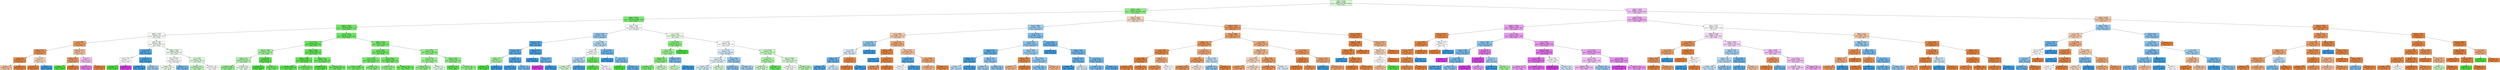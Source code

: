 digraph Tree {
node [shape=box, style="filled", color="black", fontname="helvetica"] ;
edge [fontname="helvetica"] ;
0 [label="table <= 57.05\nsamples = 40455\nvalue = [4888, 16226, 9039, 10302]\nclass = Good", fillcolor="#dbfad8"] ;
1 [label="depth <= 63.05\nsamples = 22343\nvalue = [1920, 15308, 3849, 1266]\nclass = Good", fillcolor="#8def84"] ;
0 -> 1 [labeldistance=2.5, labelangle=45, headlabel="True"] ;
2 [label="depth <= 62.75\nsamples = 19341\nvalue = [133, 15254, 2688, 1266]\nclass = Good", fillcolor="#74eb6a"] ;
1 -> 2 ;
3 [label="depth <= 60.05\nsamples = 18018\nvalue = [114, 14686, 2099, 1119]\nclass = Good", fillcolor="#6eea62"] ;
2 -> 3 ;
4 [label="depth <= 58.35\nsamples = 634\nvalue = [54, 245, 231, 104]\nclass = Good", fillcolor="#f9fef8"] ;
3 -> 4 ;
5 [label="'x' <= 6.385\nsamples = 36\nvalue = [29, 1, 3, 3]\nclass = Fair", fillcolor="#eb9c63"] ;
4 -> 5 ;
6 [label="depth <= 58.15\nsamples = 25\nvalue = [22, 0, 3, 0]\nclass = Fair", fillcolor="#e99254"] ;
5 -> 6 ;
7 [label="'z' <= 2.745\nsamples = 20\nvalue = [19, 0, 1, 0]\nclass = Fair", fillcolor="#e68843"] ;
6 -> 7 ;
8 [label="samples = 3\nvalue = [2, 0, 1, 0]\nclass = Fair", fillcolor="#f2c09c"] ;
7 -> 8 ;
9 [label="samples = 17\nvalue = [17, 0, 0, 0]\nclass = Fair", fillcolor="#e58139"] ;
7 -> 9 ;
10 [label="'x' <= 5.815\nsamples = 5\nvalue = [3, 0, 2, 0]\nclass = Fair", fillcolor="#f6d5bd"] ;
6 -> 10 ;
11 [label="samples = 3\nvalue = [3, 0, 0, 0]\nclass = Fair", fillcolor="#e58139"] ;
10 -> 11 ;
12 [label="samples = 2\nvalue = [0, 0, 2, 0]\nclass = Very good", fillcolor="#399de5"] ;
10 -> 12 ;
13 [label="depth <= 57.95\nsamples = 11\nvalue = [7, 1, 0, 3]\nclass = Fair", fillcolor="#f2c09c"] ;
5 -> 13 ;
14 [label="depth <= 50.1\nsamples = 6\nvalue = [5, 1, 0, 0]\nclass = Fair", fillcolor="#ea9a61"] ;
13 -> 14 ;
15 [label="samples = 1\nvalue = [0, 1, 0, 0]\nclass = Good", fillcolor="#47e539"] ;
14 -> 15 ;
16 [label="samples = 5\nvalue = [5, 0, 0, 0]\nclass = Fair", fillcolor="#e58139"] ;
14 -> 16 ;
17 [label="'I' <= 0.5\nsamples = 5\nvalue = [2, 0, 0, 3]\nclass = Ideal", fillcolor="#f2bdf6"] ;
13 -> 17 ;
18 [label="samples = 4\nvalue = [1, 0, 0, 3]\nclass = Ideal", fillcolor="#e47bee"] ;
17 -> 18 ;
19 [label="samples = 1\nvalue = [1, 0, 0, 0]\nclass = Fair", fillcolor="#e58139"] ;
17 -> 19 ;
20 [label="carat <= 0.295\nsamples = 598\nvalue = [25, 244, 228, 101]\nclass = Good", fillcolor="#f7fef6"] ;
4 -> 20 ;
21 [label="'y' <= 3.945\nsamples = 29\nvalue = [0, 1, 26, 2]\nclass = Very good", fillcolor="#4fa8e8"] ;
20 -> 21 ;
22 [label="price <= 376.5\nsamples = 2\nvalue = [0, 1, 0, 1]\nclass = Good", fillcolor="#ffffff"] ;
21 -> 22 ;
23 [label="samples = 1\nvalue = [0, 1, 0, 0]\nclass = Good", fillcolor="#47e539"] ;
22 -> 23 ;
24 [label="samples = 1\nvalue = [0, 0, 0, 1]\nclass = Ideal", fillcolor="#d739e5"] ;
22 -> 24 ;
25 [label="'D' <= 0.5\nsamples = 27\nvalue = [0, 0, 26, 1]\nclass = Very good", fillcolor="#41a1e6"] ;
21 -> 25 ;
26 [label="samples = 24\nvalue = [0, 0, 24, 0]\nclass = Very good", fillcolor="#399de5"] ;
25 -> 26 ;
27 [label="samples = 3\nvalue = [0, 0, 2, 1]\nclass = Very good", fillcolor="#9ccef2"] ;
25 -> 27 ;
28 [label="depth <= 59.45\nsamples = 569\nvalue = [25, 243, 202, 99]\nclass = Good", fillcolor="#eafce9"] ;
20 -> 28 ;
29 [label="price <= 8783.5\nsamples = 172\nvalue = [16, 54, 56, 46]\nclass = Very good", fillcolor="#fcfdff"] ;
28 -> 29 ;
30 [label="samples = 155\nvalue = [16, 53, 43, 43]\nclass = Good", fillcolor="#effded"] ;
29 -> 30 ;
31 [label="samples = 17\nvalue = [0, 1, 13, 3]\nclass = Very good", fillcolor="#72b9ec"] ;
29 -> 31 ;
32 [label="'z' <= 3.245\nsamples = 397\nvalue = [9, 189, 146, 53]\nclass = Good", fillcolor="#dffbdd"] ;
28 -> 32 ;
33 [label="samples = 170\nvalue = [2, 99, 57, 12]\nclass = Good", fillcolor="#bbf5b5"] ;
32 -> 33 ;
34 [label="samples = 227\nvalue = [7, 90, 89, 41]\nclass = Good", fillcolor="#fefffe"] ;
32 -> 34 ;
35 [label="'x' <= 5.375\nsamples = 17384\nvalue = [60, 14441, 1868, 1015]\nclass = Good", fillcolor="#6aea5f"] ;
3 -> 35 ;
36 [label="'x' <= 4.275\nsamples = 9554\nvalue = [9, 8304, 952, 289]\nclass = Good", fillcolor="#62e956"] ;
35 -> 36 ;
37 [label="price <= 732.0\nsamples = 670\nvalue = [1, 451, 212, 6]\nclass = Good", fillcolor="#9ff198"] ;
36 -> 37 ;
38 [label="clarity <= 5.5\nsamples = 578\nvalue = [1, 364, 207, 6]\nclass = Good", fillcolor="#b1f4ab"] ;
37 -> 38 ;
39 [label="samples = 326\nvalue = [1, 231, 89, 5]\nclass = Good", fillcolor="#91ef88"] ;
38 -> 39 ;
40 [label="samples = 252\nvalue = [0, 133, 118, 1]\nclass = Good", fillcolor="#eafce9"] ;
38 -> 40 ;
41 [label="'z' <= 2.655\nsamples = 92\nvalue = [0, 87, 5, 0]\nclass = Good", fillcolor="#52e644"] ;
37 -> 41 ;
42 [label="samples = 65\nvalue = [0, 65, 0, 0]\nclass = Good", fillcolor="#47e539"] ;
41 -> 42 ;
43 [label="samples = 27\nvalue = [0, 22, 5, 0]\nclass = Good", fillcolor="#71eb66"] ;
41 -> 43 ;
44 [label="table <= 56.45\nsamples = 8884\nvalue = [8, 7853, 740, 283]\nclass = Good", fillcolor="#5ee852"] ;
36 -> 44 ;
45 [label="depth <= 62.55\nsamples = 6593\nvalue = [6, 5940, 492, 155]\nclass = Good", fillcolor="#5be84e"] ;
44 -> 45 ;
46 [label="samples = 6256\nvalue = [6, 5673, 442, 135]\nclass = Good", fillcolor="#59e84d"] ;
45 -> 46 ;
47 [label="samples = 337\nvalue = [0, 267, 50, 20]\nclass = Good", fillcolor="#74eb69"] ;
45 -> 47 ;
48 [label="clarity <= 1.5\nsamples = 2291\nvalue = [2, 1913, 248, 128]\nclass = Good", fillcolor="#69ea5e"] ;
44 -> 48 ;
49 [label="samples = 134\nvalue = [2, 128, 4, 0]\nclass = Good", fillcolor="#4fe642"] ;
48 -> 49 ;
50 [label="samples = 2157\nvalue = [0, 1785, 244, 128]\nclass = Good", fillcolor="#6bea60"] ;
48 -> 50 ;
51 [label="depth <= 62.35\nsamples = 7830\nvalue = [51, 6137, 916, 726]\nclass = Good", fillcolor="#74eb69"] ;
35 -> 51 ;
52 [label="'x' <= 6.465\nsamples = 6443\nvalue = [34, 5203, 680, 526]\nclass = Good", fillcolor="#6feb64"] ;
51 -> 52 ;
53 [label="'y' <= 6.415\nsamples = 3078\nvalue = [16, 2432, 415, 215]\nclass = Good", fillcolor="#74eb69"] ;
52 -> 53 ;
54 [label="samples = 2804\nvalue = [11, 2231, 348, 214]\nclass = Good", fillcolor="#72eb67"] ;
53 -> 54 ;
55 [label="samples = 274\nvalue = [5, 201, 67, 1]\nclass = Good", fillcolor="#88ee7f"] ;
53 -> 55 ;
56 [label="'y' <= 6.495\nsamples = 3365\nvalue = [18, 2771, 265, 311]\nclass = Good", fillcolor="#6bea60"] ;
52 -> 56 ;
57 [label="samples = 222\nvalue = [1, 155, 3, 63]\nclass = Good", fillcolor="#95f08c"] ;
56 -> 57 ;
58 [label="samples = 3143\nvalue = [17, 2616, 262, 248]\nclass = Good", fillcolor="#69ea5d"] ;
56 -> 58 ;
59 [label="'x' <= 6.395\nsamples = 1387\nvalue = [17, 934, 236, 200]\nclass = Good", fillcolor="#8fef87"] ;
51 -> 59 ;
60 [label="'y' <= 6.355\nsamples = 576\nvalue = [11, 372, 134, 59]\nclass = Good", fillcolor="#9cf194"] ;
59 -> 60 ;
61 [label="samples = 505\nvalue = [9, 335, 102, 59]\nclass = Good", fillcolor="#95f08d"] ;
60 -> 61 ;
62 [label="samples = 71\nvalue = [2, 37, 32, 0]\nclass = Good", fillcolor="#e7fce6"] ;
60 -> 62 ;
63 [label="table <= 54.65\nsamples = 811\nvalue = [6, 562, 102, 141]\nclass = Good", fillcolor="#8bef83"] ;
59 -> 63 ;
64 [label="samples = 104\nvalue = [1, 93, 3, 7]\nclass = Good", fillcolor="#5ce84f"] ;
63 -> 64 ;
65 [label="samples = 707\nvalue = [5, 469, 99, 134]\nclass = Good", fillcolor="#93f08b"] ;
63 -> 65 ;
66 [label="price <= 763.0\nsamples = 1323\nvalue = [19, 568, 589, 147]\nclass = Very good", fillcolor="#f9fcfe"] ;
2 -> 66 ;
67 [label="price <= 528.0\nsamples = 258\nvalue = [0, 77, 176, 5]\nclass = Very good", fillcolor="#93c9f1"] ;
66 -> 67 ;
68 [label="depth <= 62.95\nsamples = 65\nvalue = [0, 6, 58, 1]\nclass = Very good", fillcolor="#50a9e8"] ;
67 -> 68 ;
69 [label="price <= 363.0\nsamples = 42\nvalue = [0, 6, 36, 0]\nclass = Very good", fillcolor="#5aade9"] ;
68 -> 69 ;
70 [label="clarity <= 5.5\nsamples = 3\nvalue = [0, 2, 1, 0]\nclass = Good", fillcolor="#a3f29c"] ;
69 -> 70 ;
71 [label="samples = 2\nvalue = [0, 2, 0, 0]\nclass = Good", fillcolor="#47e539"] ;
70 -> 71 ;
72 [label="samples = 1\nvalue = [0, 0, 1, 0]\nclass = Very good", fillcolor="#399de5"] ;
70 -> 72 ;
73 [label="clarity <= 4.5\nsamples = 39\nvalue = [0, 4, 35, 0]\nclass = Very good", fillcolor="#50a8e8"] ;
69 -> 73 ;
74 [label="samples = 26\nvalue = [0, 1, 25, 0]\nclass = Very good", fillcolor="#41a1e6"] ;
73 -> 74 ;
75 [label="samples = 13\nvalue = [0, 3, 10, 0]\nclass = Very good", fillcolor="#74baed"] ;
73 -> 75 ;
76 [label="price <= 517.5\nsamples = 23\nvalue = [0, 0, 22, 1]\nclass = Very good", fillcolor="#42a1e6"] ;
68 -> 76 ;
77 [label="samples = 18\nvalue = [0, 0, 18, 0]\nclass = Very good", fillcolor="#399de5"] ;
76 -> 77 ;
78 [label="price <= 524.0\nsamples = 5\nvalue = [0, 0, 4, 1]\nclass = Very good", fillcolor="#6ab6ec"] ;
76 -> 78 ;
79 [label="samples = 1\nvalue = [0, 0, 0, 1]\nclass = Ideal", fillcolor="#d739e5"] ;
78 -> 79 ;
80 [label="samples = 4\nvalue = [0, 0, 4, 0]\nclass = Very good", fillcolor="#399de5"] ;
78 -> 80 ;
81 [label="'y' <= 4.385\nsamples = 193\nvalue = [0, 71, 118, 4]\nclass = Very good", fillcolor="#b3d9f5"] ;
67 -> 81 ;
82 [label="'x' <= 4.335\nsamples = 114\nvalue = [0, 57, 55, 2]\nclass = Good", fillcolor="#f9fef8"] ;
81 -> 82 ;
83 [label="'y' <= 4.305\nsamples = 85\nvalue = [0, 32, 53, 0]\nclass = Very good", fillcolor="#b1d8f5"] ;
82 -> 83 ;
84 [label="samples = 53\nvalue = [0, 30, 23, 0]\nclass = Good", fillcolor="#d4f9d1"] ;
83 -> 84 ;
85 [label="samples = 32\nvalue = [0, 2, 30, 0]\nclass = Very good", fillcolor="#46a4e7"] ;
83 -> 85 ;
86 [label="'E' <= 0.5\nsamples = 29\nvalue = [0, 25, 2, 2]\nclass = Good", fillcolor="#62e956"] ;
82 -> 86 ;
87 [label="samples = 27\nvalue = [0, 25, 1, 1]\nclass = Good", fillcolor="#55e748"] ;
86 -> 87 ;
88 [label="samples = 2\nvalue = [0, 0, 1, 1]\nclass = Very good", fillcolor="#ffffff"] ;
86 -> 88 ;
89 [label="'x' <= 4.415\nsamples = 79\nvalue = [0, 14, 63, 2]\nclass = Very good", fillcolor="#6ab5eb"] ;
81 -> 89 ;
90 [label="samples = 19\nvalue = [0, 0, 19, 0]\nclass = Very good", fillcolor="#399de5"] ;
89 -> 90 ;
91 [label="'y' <= 4.46\nsamples = 60\nvalue = [0, 14, 44, 2]\nclass = Very good", fillcolor="#7ebfee"] ;
89 -> 91 ;
92 [label="samples = 7\nvalue = [0, 7, 0, 0]\nclass = Good", fillcolor="#47e539"] ;
91 -> 92 ;
93 [label="samples = 53\nvalue = [0, 7, 44, 2]\nclass = Very good", fillcolor="#60b0ea"] ;
91 -> 93 ;
94 [label="'y' <= 4.725\nsamples = 1065\nvalue = [19, 491, 413, 142]\nclass = Good", fillcolor="#e9fce7"] ;
66 -> 94 ;
95 [label="'x' <= 4.695\nsamples = 137\nvalue = [1, 100, 28, 8]\nclass = Good", fillcolor="#85ee7c"] ;
94 -> 95 ;
96 [label="'y' <= 4.67\nsamples = 107\nvalue = [1, 70, 28, 8]\nclass = Good", fillcolor="#9df196"] ;
95 -> 96 ;
97 [label="clarity <= 6.5\nsamples = 91\nvalue = [0, 67, 16, 8]\nclass = Good", fillcolor="#82ed78"] ;
96 -> 97 ;
98 [label="samples = 75\nvalue = [0, 58, 15, 2]\nclass = Good", fillcolor="#7bec71"] ;
97 -> 98 ;
99 [label="samples = 16\nvalue = [0, 9, 1, 6]\nclass = Good", fillcolor="#c8f7c4"] ;
97 -> 99 ;
100 [label="depth <= 62.85\nsamples = 16\nvalue = [1, 3, 12, 0]\nclass = Very good", fillcolor="#76bbed"] ;
96 -> 100 ;
101 [label="samples = 6\nvalue = [1, 3, 2, 0]\nclass = Good", fillcolor="#d1f8ce"] ;
100 -> 101 ;
102 [label="samples = 10\nvalue = [0, 0, 10, 0]\nclass = Very good", fillcolor="#399de5"] ;
100 -> 102 ;
103 [label="samples = 30\nvalue = [0, 30, 0, 0]\nclass = Good", fillcolor="#47e539"] ;
95 -> 103 ;
104 [label="'x' <= 6.405\nsamples = 928\nvalue = [18, 391, 385, 134]\nclass = Good", fillcolor="#fdfffd"] ;
94 -> 104 ;
105 [label="'y' <= 6.355\nsamples = 567\nvalue = [15, 210, 282, 60]\nclass = Very good", fillcolor="#d7ebfa"] ;
104 -> 105 ;
106 [label="'x' <= 6.34\nsamples = 489\nvalue = [11, 189, 229, 60]\nclass = Very good", fillcolor="#e5f2fc"] ;
105 -> 106 ;
107 [label="samples = 473\nvalue = [11, 180, 229, 53]\nclass = Very good", fillcolor="#deeffb"] ;
106 -> 107 ;
108 [label="samples = 16\nvalue = [0, 9, 0, 7]\nclass = Good", fillcolor="#d6f9d3"] ;
106 -> 108 ;
109 [label="'x' <= 6.355\nsamples = 78\nvalue = [4, 21, 53, 0]\nclass = Very good", fillcolor="#90c8f0"] ;
105 -> 109 ;
110 [label="samples = 37\nvalue = [4, 7, 26, 0]\nclass = Very good", fillcolor="#82c1ef"] ;
109 -> 110 ;
111 [label="samples = 41\nvalue = [0, 14, 27, 0]\nclass = Very good", fillcolor="#a0d0f2"] ;
109 -> 111 ;
112 [label="'y' <= 6.445\nsamples = 361\nvalue = [3, 181, 103, 74]\nclass = Good", fillcolor="#c7f7c3"] ;
104 -> 112 ;
113 [label="'I' <= 0.5\nsamples = 42\nvalue = [0, 27, 1, 14]\nclass = Good", fillcolor="#aaf3a3"] ;
112 -> 113 ;
114 [label="samples = 34\nvalue = [0, 20, 0, 14]\nclass = Good", fillcolor="#c8f7c4"] ;
113 -> 114 ;
115 [label="samples = 8\nvalue = [0, 7, 1, 0]\nclass = Good", fillcolor="#61e955"] ;
113 -> 115 ;
116 [label="price <= 7528.0\nsamples = 319\nvalue = [3, 154, 102, 60]\nclass = Good", fillcolor="#d3f9d0"] ;
112 -> 116 ;
117 [label="samples = 153\nvalue = [0, 58, 53, 42]\nclass = Good", fillcolor="#f6fef5"] ;
116 -> 117 ;
118 [label="samples = 166\nvalue = [3, 96, 49, 18]\nclass = Good", fillcolor="#b5f5af"] ;
116 -> 118 ;
119 [label="depth <= 63.55\nsamples = 3002\nvalue = [1787, 54, 1161, 0]\nclass = Fair", fillcolor="#f6d4bc"] ;
1 -> 119 ;
120 [label="price <= 688.0\nsamples = 1487\nvalue = [482, 35, 970, 0]\nclass = Very good", fillcolor="#9fcff2"] ;
119 -> 120 ;
121 [label="'y' <= 4.285\nsamples = 315\nvalue = [200, 3, 112, 0]\nclass = Fair", fillcolor="#f4c8a9"] ;
120 -> 121 ;
122 [label="'x' <= 4.265\nsamples = 90\nvalue = [27, 0, 63, 0]\nclass = Very good", fillcolor="#8ec7f0"] ;
121 -> 122 ;
123 [label="'y' <= 4.245\nsamples = 60\nvalue = [27, 0, 33, 0]\nclass = Very good", fillcolor="#dbedfa"] ;
122 -> 123 ;
124 [label="clarity <= 6.5\nsamples = 39\nvalue = [7, 0, 32, 0]\nclass = Very good", fillcolor="#64b2eb"] ;
123 -> 124 ;
125 [label="samples = 30\nvalue = [3, 0, 27, 0]\nclass = Very good", fillcolor="#4fa8e8"] ;
124 -> 125 ;
126 [label="samples = 9\nvalue = [4, 0, 5, 0]\nclass = Very good", fillcolor="#d7ebfa"] ;
124 -> 126 ;
127 [label="'E' <= 0.5\nsamples = 21\nvalue = [20, 0, 1, 0]\nclass = Fair", fillcolor="#e68743"] ;
123 -> 127 ;
128 [label="samples = 20\nvalue = [20, 0, 0, 0]\nclass = Fair", fillcolor="#e58139"] ;
127 -> 128 ;
129 [label="samples = 1\nvalue = [0, 0, 1, 0]\nclass = Very good", fillcolor="#399de5"] ;
127 -> 129 ;
130 [label="samples = 30\nvalue = [0, 0, 30, 0]\nclass = Very good", fillcolor="#399de5"] ;
122 -> 130 ;
131 [label="'x' <= 4.315\nsamples = 225\nvalue = [173, 3, 49, 0]\nclass = Fair", fillcolor="#eda674"] ;
121 -> 131 ;
132 [label="carat <= 0.295\nsamples = 75\nvalue = [73, 1, 1, 0]\nclass = Fair", fillcolor="#e6843e"] ;
131 -> 132 ;
133 [label="samples = 1\nvalue = [0, 0, 1, 0]\nclass = Very good", fillcolor="#399de5"] ;
132 -> 133 ;
134 [label="'x' <= 4.255\nsamples = 74\nvalue = [73, 1, 0, 0]\nclass = Fair", fillcolor="#e5833c"] ;
132 -> 134 ;
135 [label="samples = 8\nvalue = [7, 1, 0, 0]\nclass = Fair", fillcolor="#e99355"] ;
134 -> 135 ;
136 [label="samples = 66\nvalue = [66, 0, 0, 0]\nclass = Fair", fillcolor="#e58139"] ;
134 -> 136 ;
137 [label="'y' <= 4.345\nsamples = 150\nvalue = [100, 2, 48, 0]\nclass = Fair", fillcolor="#f2bf9a"] ;
131 -> 137 ;
138 [label="'x' <= 4.325\nsamples = 24\nvalue = [2, 1, 21, 0]\nclass = Very good", fillcolor="#54aae9"] ;
137 -> 138 ;
139 [label="samples = 4\nvalue = [2, 0, 2, 0]\nclass = Fair", fillcolor="#ffffff"] ;
138 -> 139 ;
140 [label="samples = 20\nvalue = [0, 1, 19, 0]\nclass = Very good", fillcolor="#43a2e6"] ;
138 -> 140 ;
141 [label="'y' <= 4.585\nsamples = 126\nvalue = [98, 1, 27, 0]\nclass = Fair", fillcolor="#eca571"] ;
137 -> 141 ;
142 [label="samples = 93\nvalue = [66, 0, 27, 0]\nclass = Fair", fillcolor="#f0b58a"] ;
141 -> 142 ;
143 [label="samples = 33\nvalue = [32, 1, 0, 0]\nclass = Fair", fillcolor="#e6853f"] ;
141 -> 143 ;
144 [label="'x' <= 6.375\nsamples = 1172\nvalue = [282, 32, 858, 0]\nclass = Very good", fillcolor="#7fc0ee"] ;
120 -> 144 ;
145 [label="'y' <= 4.705\nsamples = 825\nvalue = [235, 14, 576, 0]\nclass = Very good", fillcolor="#8dc6f0"] ;
144 -> 145 ;
146 [label="clarity <= 4.5\nsamples = 172\nvalue = [24, 4, 144, 0]\nclass = Very good", fillcolor="#5eb0ea"] ;
145 -> 146 ;
147 [label="clarity <= 1.5\nsamples = 96\nvalue = [4, 1, 91, 0]\nclass = Very good", fillcolor="#44a2e6"] ;
146 -> 147 ;
148 [label="samples = 5\nvalue = [2, 0, 3, 0]\nclass = Very good", fillcolor="#bddef6"] ;
147 -> 148 ;
149 [label="samples = 91\nvalue = [2, 1, 88, 0]\nclass = Very good", fillcolor="#40a0e6"] ;
147 -> 149 ;
150 [label="table <= 54.5\nsamples = 76\nvalue = [20, 3, 53, 0]\nclass = Very good", fillcolor="#8ac5f0"] ;
146 -> 150 ;
151 [label="samples = 11\nvalue = [1, 3, 7, 0]\nclass = Very good", fillcolor="#9ccef2"] ;
150 -> 151 ;
152 [label="samples = 65\nvalue = [19, 0, 46, 0]\nclass = Very good", fillcolor="#8bc5f0"] ;
150 -> 152 ;
153 [label="price <= 828.0\nsamples = 653\nvalue = [211, 10, 432, 0]\nclass = Very good", fillcolor="#9ccef2"] ;
145 -> 153 ;
154 [label="depth <= 63.15\nsamples = 32\nvalue = [30, 0, 2, 0]\nclass = Fair", fillcolor="#e78946"] ;
153 -> 154 ;
155 [label="samples = 7\nvalue = [5, 0, 2, 0]\nclass = Fair", fillcolor="#efb388"] ;
154 -> 155 ;
156 [label="samples = 25\nvalue = [25, 0, 0, 0]\nclass = Fair", fillcolor="#e58139"] ;
154 -> 156 ;
157 [label="'y' <= 6.405\nsamples = 621\nvalue = [181, 10, 430, 0]\nclass = Very good", fillcolor="#8fc8f0"] ;
153 -> 157 ;
158 [label="samples = 602\nvalue = [168, 8, 426, 0]\nclass = Very good", fillcolor="#89c5f0"] ;
157 -> 158 ;
159 [label="samples = 19\nvalue = [13, 2, 4, 0]\nclass = Fair", fillcolor="#efb388"] ;
157 -> 159 ;
160 [label="'y' <= 6.405\nsamples = 347\nvalue = [47, 18, 282, 0]\nclass = Very good", fillcolor="#64b2eb"] ;
144 -> 160 ;
161 [label="samples = 58\nvalue = [0, 0, 58, 0]\nclass = Very good", fillcolor="#399de5"] ;
160 -> 161 ;
162 [label="table <= 54.2\nsamples = 289\nvalue = [47, 18, 224, 0]\nclass = Very good", fillcolor="#6eb7ec"] ;
160 -> 162 ;
163 [label="depth <= 63.25\nsamples = 21\nvalue = [0, 4, 17, 0]\nclass = Very good", fillcolor="#68b4eb"] ;
162 -> 163 ;
164 [label="samples = 12\nvalue = [0, 0, 12, 0]\nclass = Very good", fillcolor="#399de5"] ;
163 -> 164 ;
165 [label="samples = 9\nvalue = [0, 4, 5, 0]\nclass = Very good", fillcolor="#d7ebfa"] ;
163 -> 165 ;
166 [label="'H' <= 0.5\nsamples = 268\nvalue = [47, 14, 207, 0]\nclass = Very good", fillcolor="#70b8ec"] ;
162 -> 166 ;
167 [label="samples = 190\nvalue = [37, 14, 139, 0]\nclass = Very good", fillcolor="#7bbeee"] ;
166 -> 167 ;
168 [label="samples = 78\nvalue = [10, 0, 68, 0]\nclass = Very good", fillcolor="#56abe9"] ;
166 -> 168 ;
169 [label="depth <= 64.45\nsamples = 1515\nvalue = [1305, 19, 191, 0]\nclass = Fair", fillcolor="#e99558"] ;
119 -> 169 ;
170 [label="price <= 1444.5\nsamples = 999\nvalue = [802, 10, 187, 0]\nclass = Fair", fillcolor="#eba069"] ;
169 -> 170 ;
171 [label="clarity <= 3.5\nsamples = 412\nvalue = [363, 1, 48, 0]\nclass = Fair", fillcolor="#e89254"] ;
170 -> 171 ;
172 [label="'y' <= 5.105\nsamples = 238\nvalue = [228, 0, 10, 0]\nclass = Fair", fillcolor="#e68742"] ;
171 -> 172 ;
173 [label="'y' <= 4.685\nsamples = 209\nvalue = [206, 0, 3, 0]\nclass = Fair", fillcolor="#e5833c"] ;
172 -> 173 ;
174 [label="samples = 111\nvalue = [111, 0, 0, 0]\nclass = Fair", fillcolor="#e58139"] ;
173 -> 174 ;
175 [label="samples = 98\nvalue = [95, 0, 3, 0]\nclass = Fair", fillcolor="#e6853f"] ;
173 -> 175 ;
176 [label="table <= 56.5\nsamples = 29\nvalue = [22, 0, 7, 0]\nclass = Fair", fillcolor="#eda978"] ;
172 -> 176 ;
177 [label="samples = 19\nvalue = [17, 0, 2, 0]\nclass = Fair", fillcolor="#e89050"] ;
176 -> 177 ;
178 [label="samples = 10\nvalue = [5, 0, 5, 0]\nclass = Fair", fillcolor="#ffffff"] ;
176 -> 178 ;
179 [label="'E' <= 0.5\nsamples = 174\nvalue = [135, 1, 38, 0]\nclass = Fair", fillcolor="#eca572"] ;
171 -> 179 ;
180 [label="'D' <= 0.5\nsamples = 150\nvalue = [126, 0, 24, 0]\nclass = Fair", fillcolor="#ea995f"] ;
179 -> 180 ;
181 [label="samples = 125\nvalue = [112, 0, 13, 0]\nclass = Fair", fillcolor="#e89050"] ;
180 -> 181 ;
182 [label="samples = 25\nvalue = [14, 0, 11, 0]\nclass = Fair", fillcolor="#f9e4d5"] ;
180 -> 182 ;
183 [label="carat <= 0.405\nsamples = 24\nvalue = [9, 1, 14, 0]\nclass = Very good", fillcolor="#bddef6"] ;
179 -> 183 ;
184 [label="samples = 20\nvalue = [5, 1, 14, 0]\nclass = Very good", fillcolor="#88c4ef"] ;
183 -> 184 ;
185 [label="samples = 4\nvalue = [4, 0, 0, 0]\nclass = Fair", fillcolor="#e58139"] ;
183 -> 185 ;
186 [label="'x' <= 6.355\nsamples = 587\nvalue = [439, 9, 139, 0]\nclass = Fair", fillcolor="#eeab7a"] ;
170 -> 186 ;
187 [label="depth <= 63.95\nsamples = 364\nvalue = [251, 3, 110, 0]\nclass = Fair", fillcolor="#f1b991"] ;
186 -> 187 ;
188 [label="'y' <= 5.095\nsamples = 233\nvalue = [141, 1, 91, 0]\nclass = Fair", fillcolor="#f6d3b9"] ;
187 -> 188 ;
189 [label="samples = 16\nvalue = [13, 1, 2, 0]\nclass = Fair", fillcolor="#eb9c63"] ;
188 -> 189 ;
190 [label="samples = 217\nvalue = [128, 0, 89, 0]\nclass = Fair", fillcolor="#f7d9c3"] ;
188 -> 190 ;
191 [label="'y' <= 6.325\nsamples = 131\nvalue = [110, 2, 19, 0]\nclass = Fair", fillcolor="#ea995e"] ;
187 -> 191 ;
192 [label="samples = 118\nvalue = [104, 2, 12, 0]\nclass = Fair", fillcolor="#e89253"] ;
191 -> 192 ;
193 [label="samples = 13\nvalue = [6, 0, 7, 0]\nclass = Very good", fillcolor="#e3f1fb"] ;
191 -> 193 ;
194 [label="'y' <= 6.635\nsamples = 223\nvalue = [188, 6, 29, 0]\nclass = Fair", fillcolor="#ea985d"] ;
186 -> 194 ;
195 [label="'E' <= 0.5\nsamples = 66\nvalue = [65, 0, 1, 0]\nclass = Fair", fillcolor="#e5833c"] ;
194 -> 195 ;
196 [label="samples = 57\nvalue = [57, 0, 0, 0]\nclass = Fair", fillcolor="#e58139"] ;
195 -> 196 ;
197 [label="samples = 9\nvalue = [8, 0, 1, 0]\nclass = Fair", fillcolor="#e89152"] ;
195 -> 197 ;
198 [label="carat <= 1.165\nsamples = 157\nvalue = [123, 6, 28, 0]\nclass = Fair", fillcolor="#eca26d"] ;
194 -> 198 ;
199 [label="samples = 4\nvalue = [0, 0, 4, 0]\nclass = Very good", fillcolor="#399de5"] ;
198 -> 199 ;
200 [label="samples = 153\nvalue = [123, 6, 24, 0]\nclass = Fair", fillcolor="#eb9e67"] ;
198 -> 200 ;
201 [label="price <= 15656.5\nsamples = 516\nvalue = [503, 9, 4, 0]\nclass = Fair", fillcolor="#e6843e"] ;
169 -> 201 ;
202 [label="depth <= 65.55\nsamples = 501\nvalue = [492, 5, 4, 0]\nclass = Fair", fillcolor="#e5833d"] ;
201 -> 202 ;
203 [label="price <= 385.0\nsamples = 271\nvalue = [262, 5, 4, 0]\nclass = Fair", fillcolor="#e68540"] ;
202 -> 203 ;
204 [label="samples = 1\nvalue = [0, 0, 1, 0]\nclass = Very good", fillcolor="#399de5"] ;
203 -> 204 ;
205 [label="clarity <= 2.5\nsamples = 270\nvalue = [262, 5, 3, 0]\nclass = Fair", fillcolor="#e6853f"] ;
203 -> 205 ;
206 [label="samples = 88\nvalue = [88, 0, 0, 0]\nclass = Fair", fillcolor="#e58139"] ;
205 -> 206 ;
207 [label="samples = 182\nvalue = [174, 5, 3, 0]\nclass = Fair", fillcolor="#e68742"] ;
205 -> 207 ;
208 [label="samples = 230\nvalue = [230, 0, 0, 0]\nclass = Fair", fillcolor="#e58139"] ;
202 -> 208 ;
209 [label="price <= 17353.0\nsamples = 15\nvalue = [11, 4, 0, 0]\nclass = Fair", fillcolor="#eeaf81"] ;
201 -> 209 ;
210 [label="table <= 56.5\nsamples = 10\nvalue = [6, 4, 0, 0]\nclass = Fair", fillcolor="#f6d5bd"] ;
209 -> 210 ;
211 [label="'I' <= 0.5\nsamples = 8\nvalue = [4, 4, 0, 0]\nclass = Fair", fillcolor="#ffffff"] ;
210 -> 211 ;
212 [label="samples = 6\nvalue = [4, 2, 0, 0]\nclass = Fair", fillcolor="#f2c09c"] ;
211 -> 212 ;
213 [label="samples = 2\nvalue = [0, 2, 0, 0]\nclass = Good", fillcolor="#47e539"] ;
211 -> 213 ;
214 [label="samples = 2\nvalue = [2, 0, 0, 0]\nclass = Fair", fillcolor="#e58139"] ;
210 -> 214 ;
215 [label="samples = 5\nvalue = [5, 0, 0, 0]\nclass = Fair", fillcolor="#e58139"] ;
209 -> 215 ;
216 [label="depth <= 63.05\nsamples = 18112\nvalue = [2968, 918, 5190, 9036]\nclass = Ideal", fillcolor="#f3c4f7"] ;
0 -> 216 [labeldistance=2.5, labelangle=-45, headlabel="False"] ;
217 [label="table <= 60.05\nsamples = 15762\nvalue = [1439, 901, 4386, 9036]\nclass = Ideal", fillcolor="#efaef4"] ;
216 -> 217 ;
218 [label="depth <= 57.95\nsamples = 12539\nvalue = [345, 855, 3359, 7980]\nclass = Ideal", fillcolor="#eb9bf2"] ;
217 -> 218 ;
219 [label="price <= 16351.5\nsamples = 125\nvalue = [117, 0, 8, 0]\nclass = Fair", fillcolor="#e78a47"] ;
218 -> 219 ;
220 [label="'x' <= 6.595\nsamples = 121\nvalue = [115, 0, 6, 0]\nclass = Fair", fillcolor="#e68843"] ;
219 -> 220 ;
221 [label="price <= 7639.0\nsamples = 71\nvalue = [65, 0, 6, 0]\nclass = Fair", fillcolor="#e78d4b"] ;
220 -> 221 ;
222 [label="'x' <= 5.945\nsamples = 70\nvalue = [65, 0, 5, 0]\nclass = Fair", fillcolor="#e78b48"] ;
221 -> 222 ;
223 [label="samples = 47\nvalue = [42, 0, 5, 0]\nclass = Fair", fillcolor="#e89051"] ;
222 -> 223 ;
224 [label="samples = 23\nvalue = [23, 0, 0, 0]\nclass = Fair", fillcolor="#e58139"] ;
222 -> 224 ;
225 [label="samples = 1\nvalue = [0, 0, 1, 0]\nclass = Very good", fillcolor="#399de5"] ;
221 -> 225 ;
226 [label="samples = 50\nvalue = [50, 0, 0, 0]\nclass = Fair", fillcolor="#e58139"] ;
220 -> 226 ;
227 [label="depth <= 57.85\nsamples = 4\nvalue = [2, 0, 2, 0]\nclass = Fair", fillcolor="#ffffff"] ;
219 -> 227 ;
228 [label="samples = 2\nvalue = [2, 0, 0, 0]\nclass = Fair", fillcolor="#e58139"] ;
227 -> 228 ;
229 [label="samples = 2\nvalue = [0, 0, 2, 0]\nclass = Very good", fillcolor="#399de5"] ;
227 -> 229 ;
230 [label="'x' <= 4.255\nsamples = 12414\nvalue = [228, 855, 3351, 7980]\nclass = Ideal", fillcolor="#eb9af2"] ;
218 -> 230 ;
231 [label="price <= 738.5\nsamples = 420\nvalue = [8, 13, 295, 104]\nclass = Very good", fillcolor="#87c4ef"] ;
230 -> 231 ;
232 [label="carat <= 0.225\nsamples = 390\nvalue = [8, 10, 290, 82]\nclass = Very good", fillcolor="#79bded"] ;
231 -> 232 ;
233 [label="samples = 9\nvalue = [0, 0, 0, 9]\nclass = Ideal", fillcolor="#d739e5"] ;
232 -> 233 ;
234 [label="'x' <= 3.995\nsamples = 381\nvalue = [8, 10, 290, 73]\nclass = Very good", fillcolor="#74baed"] ;
232 -> 234 ;
235 [label="samples = 118\nvalue = [4, 2, 106, 6]\nclass = Very good", fillcolor="#4ea8e8"] ;
234 -> 235 ;
236 [label="samples = 263\nvalue = [4, 8, 184, 67]\nclass = Very good", fillcolor="#89c4ef"] ;
234 -> 236 ;
237 [label="'y' <= 4.235\nsamples = 30\nvalue = [0, 3, 5, 22]\nclass = Ideal", fillcolor="#e478ed"] ;
231 -> 237 ;
238 [label="'F' <= 0.5\nsamples = 22\nvalue = [0, 1, 0, 21]\nclass = Ideal", fillcolor="#d942e6"] ;
237 -> 238 ;
239 [label="samples = 19\nvalue = [0, 0, 0, 19]\nclass = Ideal", fillcolor="#d739e5"] ;
238 -> 239 ;
240 [label="samples = 3\nvalue = [0, 1, 0, 2]\nclass = Ideal", fillcolor="#eb9cf2"] ;
238 -> 240 ;
241 [label="'F' <= 0.5\nsamples = 8\nvalue = [0, 2, 5, 1]\nclass = Very good", fillcolor="#9ccef2"] ;
237 -> 241 ;
242 [label="samples = 5\nvalue = [0, 0, 5, 0]\nclass = Very good", fillcolor="#399de5"] ;
241 -> 242 ;
243 [label="samples = 3\nvalue = [0, 2, 0, 1]\nclass = Good", fillcolor="#a3f29c"] ;
241 -> 243 ;
244 [label="'y' <= 4.855\nsamples = 11994\nvalue = [220, 842, 3056, 7876]\nclass = Ideal", fillcolor="#e994f1"] ;
230 -> 244 ;
245 [label="depth <= 62.75\nsamples = 3020\nvalue = [7, 158, 532, 2323]\nclass = Ideal", fillcolor="#e270ec"] ;
244 -> 245 ;
246 [label="'x' <= 4.305\nsamples = 2832\nvalue = [7, 158, 439, 2228]\nclass = Ideal", fillcolor="#e16bec"] ;
245 -> 246 ;
247 [label="samples = 294\nvalue = [1, 55, 63, 175]\nclass = Ideal", fillcolor="#ec9ff2"] ;
246 -> 247 ;
248 [label="samples = 2538\nvalue = [6, 103, 376, 2053]\nclass = Ideal", fillcolor="#e065eb"] ;
246 -> 248 ;
249 [label="'y' <= 4.275\nsamples = 188\nvalue = [0, 0, 93, 95]\nclass = Ideal", fillcolor="#fefbfe"] ;
245 -> 249 ;
250 [label="samples = 24\nvalue = [0, 0, 0, 24]\nclass = Ideal", fillcolor="#d739e5"] ;
249 -> 250 ;
251 [label="samples = 164\nvalue = [0, 0, 93, 71]\nclass = Very good", fillcolor="#d0e8f9"] ;
249 -> 251 ;
252 [label="'x' <= 6.375\nsamples = 8974\nvalue = [213, 684, 2524, 5553]\nclass = Ideal", fillcolor="#eca2f3"] ;
244 -> 252 ;
253 [label="'y' <= 6.335\nsamples = 3911\nvalue = [130, 304, 1349, 2128]\nclass = Ideal", fillcolor="#f3c3f7"] ;
252 -> 253 ;
254 [label="samples = 3652\nvalue = [108, 285, 1187, 2072]\nclass = Ideal", fillcolor="#f1b8f6"] ;
253 -> 254 ;
255 [label="samples = 259\nvalue = [22, 19, 162, 56]\nclass = Very good", fillcolor="#98ccf1"] ;
253 -> 255 ;
256 [label="'y' <= 6.425\nsamples = 5063\nvalue = [83, 380, 1175, 3425]\nclass = Ideal", fillcolor="#e88cf0"] ;
252 -> 256 ;
257 [label="samples = 446\nvalue = [3, 10, 20, 413]\nclass = Ideal", fillcolor="#da48e7"] ;
256 -> 257 ;
258 [label="samples = 4617\nvalue = [80, 370, 1155, 3012]\nclass = Ideal", fillcolor="#ea95f1"] ;
256 -> 258 ;
259 [label="table <= 62.05\nsamples = 3223\nvalue = [1094, 46, 1027, 1056]\nclass = Fair", fillcolor="#fffdfc"] ;
217 -> 259 ;
260 [label="depth <= 57.95\nsamples = 2397\nvalue = [565, 45, 731, 1056]\nclass = Ideal", fillcolor="#f7d8fa"] ;
259 -> 260 ;
261 [label="'x' <= 6.045\nsamples = 144\nvalue = [129, 0, 15, 0]\nclass = Fair", fillcolor="#e89050"] ;
260 -> 261 ;
262 [label="'z' <= 3.405\nsamples = 69\nvalue = [55, 0, 14, 0]\nclass = Fair", fillcolor="#eca16b"] ;
261 -> 262 ;
263 [label="depth <= 56.85\nsamples = 64\nvalue = [55, 0, 9, 0]\nclass = Fair", fillcolor="#e99659"] ;
262 -> 263 ;
264 [label="samples = 17\nvalue = [17, 0, 0, 0]\nclass = Fair", fillcolor="#e58139"] ;
263 -> 264 ;
265 [label="samples = 47\nvalue = [38, 0, 9, 0]\nclass = Fair", fillcolor="#eb9f68"] ;
263 -> 265 ;
266 [label="samples = 5\nvalue = [0, 0, 5, 0]\nclass = Very good", fillcolor="#399de5"] ;
262 -> 266 ;
267 [label="carat <= 2.025\nsamples = 75\nvalue = [74, 0, 1, 0]\nclass = Fair", fillcolor="#e5833c"] ;
261 -> 267 ;
268 [label="samples = 73\nvalue = [73, 0, 0, 0]\nclass = Fair", fillcolor="#e58139"] ;
267 -> 268 ;
269 [label="table <= 61.5\nsamples = 2\nvalue = [1, 0, 1, 0]\nclass = Fair", fillcolor="#ffffff"] ;
267 -> 269 ;
270 [label="samples = 1\nvalue = [0, 0, 1, 0]\nclass = Very good", fillcolor="#399de5"] ;
269 -> 270 ;
271 [label="samples = 1\nvalue = [1, 0, 0, 0]\nclass = Fair", fillcolor="#e58139"] ;
269 -> 271 ;
272 [label="price <= 748.5\nsamples = 2253\nvalue = [436, 45, 716, 1056]\nclass = Ideal", fillcolor="#f6d3f9"] ;
260 -> 272 ;
273 [label="carat <= 0.375\nsamples = 319\nvalue = [31, 2, 197, 89]\nclass = Very good", fillcolor="#a2d1f3"] ;
272 -> 273 ;
274 [label="clarity <= 5.5\nsamples = 269\nvalue = [23, 1, 157, 88]\nclass = Very good", fillcolor="#b4daf5"] ;
273 -> 274 ;
275 [label="samples = 196\nvalue = [10, 0, 108, 78]\nclass = Very good", fillcolor="#cde6f8"] ;
274 -> 275 ;
276 [label="samples = 73\nvalue = [13, 1, 49, 10]\nclass = Very good", fillcolor="#88c4ef"] ;
274 -> 276 ;
277 [label="'x' <= 4.915\nsamples = 50\nvalue = [8, 1, 40, 1]\nclass = Very good", fillcolor="#68b4eb"] ;
273 -> 277 ;
278 [label="samples = 47\nvalue = [6, 1, 40, 0]\nclass = Very good", fillcolor="#5baee9"] ;
277 -> 278 ;
279 [label="samples = 3\nvalue = [2, 0, 0, 1]\nclass = Fair", fillcolor="#f2c09c"] ;
277 -> 279 ;
280 [label="table <= 60.95\nsamples = 1934\nvalue = [405, 43, 519, 967]\nclass = Ideal", fillcolor="#f2c0f7"] ;
272 -> 280 ;
281 [label="'x' <= 6.5\nsamples = 38\nvalue = [33, 0, 5, 0]\nclass = Fair", fillcolor="#e99457"] ;
280 -> 281 ;
282 [label="samples = 33\nvalue = [32, 0, 1, 0]\nclass = Fair", fillcolor="#e6853f"] ;
281 -> 282 ;
283 [label="samples = 5\nvalue = [1, 0, 4, 0]\nclass = Very good", fillcolor="#6ab6ec"] ;
281 -> 283 ;
284 [label="'x' <= 6.515\nsamples = 1896\nvalue = [372, 43, 514, 967]\nclass = Ideal", fillcolor="#f2bef6"] ;
280 -> 284 ;
285 [label="samples = 1238\nvalue = [283, 21, 349, 585]\nclass = Ideal", fillcolor="#f4caf8"] ;
284 -> 285 ;
286 [label="samples = 658\nvalue = [89, 22, 165, 382]\nclass = Ideal", fillcolor="#eda8f4"] ;
284 -> 286 ;
287 [label="table <= 63.15\nsamples = 826\nvalue = [529, 1, 296, 0]\nclass = Fair", fillcolor="#f4c8a8"] ;
259 -> 287 ;
288 [label="depth <= 57.95\nsamples = 415\nvalue = [129, 1, 285, 0]\nclass = Very good", fillcolor="#93caf1"] ;
287 -> 288 ;
289 [label="'x' <= 6.11\nsamples = 47\nvalue = [42, 0, 5, 0]\nclass = Fair", fillcolor="#e89051"] ;
288 -> 289 ;
290 [label="clarity <= 5.5\nsamples = 21\nvalue = [16, 0, 5, 0]\nclass = Fair", fillcolor="#eda877"] ;
289 -> 290 ;
291 [label="samples = 19\nvalue = [16, 0, 3, 0]\nclass = Fair", fillcolor="#ea995e"] ;
290 -> 291 ;
292 [label="samples = 2\nvalue = [0, 0, 2, 0]\nclass = Very good", fillcolor="#399de5"] ;
290 -> 292 ;
293 [label="samples = 26\nvalue = [26, 0, 0, 0]\nclass = Fair", fillcolor="#e58139"] ;
289 -> 293 ;
294 [label="table <= 62.9\nsamples = 368\nvalue = [87, 1, 280, 0]\nclass = Very good", fillcolor="#77bced"] ;
288 -> 294 ;
295 [label="'I' <= 0.5\nsamples = 9\nvalue = [8, 0, 1, 0]\nclass = Fair", fillcolor="#e89152"] ;
294 -> 295 ;
296 [label="samples = 8\nvalue = [8, 0, 0, 0]\nclass = Fair", fillcolor="#e58139"] ;
295 -> 296 ;
297 [label="samples = 1\nvalue = [0, 0, 1, 0]\nclass = Very good", fillcolor="#399de5"] ;
295 -> 297 ;
298 [label="'F' <= 0.5\nsamples = 359\nvalue = [79, 1, 279, 0]\nclass = Very good", fillcolor="#72b9ec"] ;
294 -> 298 ;
299 [label="samples = 299\nvalue = [61, 0, 238, 0]\nclass = Very good", fillcolor="#6cb6ec"] ;
298 -> 299 ;
300 [label="samples = 60\nvalue = [18, 1, 41, 0]\nclass = Very good", fillcolor="#93c9f1"] ;
298 -> 300 ;
301 [label="'x' <= 5.345\nsamples = 411\nvalue = [400, 0, 11, 0]\nclass = Fair", fillcolor="#e6843e"] ;
287 -> 301 ;
302 [label="'y' <= 5.285\nsamples = 86\nvalue = [80, 0, 6, 0]\nclass = Fair", fillcolor="#e78a48"] ;
301 -> 302 ;
303 [label="price <= 380.5\nsamples = 79\nvalue = [77, 0, 2, 0]\nclass = Fair", fillcolor="#e6843e"] ;
302 -> 303 ;
304 [label="samples = 5\nvalue = [4, 0, 1, 0]\nclass = Fair", fillcolor="#eca06a"] ;
303 -> 304 ;
305 [label="samples = 74\nvalue = [73, 0, 1, 0]\nclass = Fair", fillcolor="#e5833c"] ;
303 -> 305 ;
306 [label="carat <= 0.56\nsamples = 7\nvalue = [3, 0, 4, 0]\nclass = Very good", fillcolor="#cee6f8"] ;
302 -> 306 ;
307 [label="samples = 4\nvalue = [0, 0, 4, 0]\nclass = Very good", fillcolor="#399de5"] ;
306 -> 307 ;
308 [label="samples = 3\nvalue = [3, 0, 0, 0]\nclass = Fair", fillcolor="#e58139"] ;
306 -> 308 ;
309 [label="clarity <= 3.5\nsamples = 325\nvalue = [320, 0, 5, 0]\nclass = Fair", fillcolor="#e5833c"] ;
301 -> 309 ;
310 [label="'x' <= 5.675\nsamples = 210\nvalue = [209, 0, 1, 0]\nclass = Fair", fillcolor="#e5823a"] ;
309 -> 310 ;
311 [label="samples = 15\nvalue = [14, 0, 1, 0]\nclass = Fair", fillcolor="#e78a47"] ;
310 -> 311 ;
312 [label="samples = 195\nvalue = [195, 0, 0, 0]\nclass = Fair", fillcolor="#e58139"] ;
310 -> 312 ;
313 [label="price <= 16160.5\nsamples = 115\nvalue = [111, 0, 4, 0]\nclass = Fair", fillcolor="#e68640"] ;
309 -> 313 ;
314 [label="samples = 114\nvalue = [111, 0, 3, 0]\nclass = Fair", fillcolor="#e6843e"] ;
313 -> 314 ;
315 [label="samples = 1\nvalue = [0, 0, 1, 0]\nclass = Very good", fillcolor="#399de5"] ;
313 -> 315 ;
316 [label="depth <= 63.55\nsamples = 2350\nvalue = [1529, 17, 804, 0]\nclass = Fair", fillcolor="#f3c4a2"] ;
216 -> 316 ;
317 [label="price <= 722.5\nsamples = 1050\nvalue = [331, 7, 712, 0]\nclass = Very good", fillcolor="#96cbf1"] ;
316 -> 317 ;
318 [label="'y' <= 4.235\nsamples = 103\nvalue = [64, 1, 38, 0]\nclass = Fair", fillcolor="#f5cdb0"] ;
317 -> 318 ;
319 [label="price <= 502.5\nsamples = 24\nvalue = [5, 0, 19, 0]\nclass = Very good", fillcolor="#6db7ec"] ;
318 -> 319 ;
320 [label="price <= 484.0\nsamples = 10\nvalue = [5, 0, 5, 0]\nclass = Fair", fillcolor="#ffffff"] ;
319 -> 320 ;
321 [label="'H' <= 0.5\nsamples = 7\nvalue = [2, 0, 5, 0]\nclass = Very good", fillcolor="#88c4ef"] ;
320 -> 321 ;
322 [label="samples = 6\nvalue = [1, 0, 5, 0]\nclass = Very good", fillcolor="#61b1ea"] ;
321 -> 322 ;
323 [label="samples = 1\nvalue = [1, 0, 0, 0]\nclass = Fair", fillcolor="#e58139"] ;
321 -> 323 ;
324 [label="samples = 3\nvalue = [3, 0, 0, 0]\nclass = Fair", fillcolor="#e58139"] ;
320 -> 324 ;
325 [label="samples = 14\nvalue = [0, 0, 14, 0]\nclass = Very good", fillcolor="#399de5"] ;
319 -> 325 ;
326 [label="'x' <= 4.285\nsamples = 79\nvalue = [59, 1, 19, 0]\nclass = Fair", fillcolor="#eeab7b"] ;
318 -> 326 ;
327 [label="'z' <= 2.675\nsamples = 30\nvalue = [28, 0, 2, 0]\nclass = Fair", fillcolor="#e78a47"] ;
326 -> 327 ;
328 [label="samples = 1\nvalue = [0, 0, 1, 0]\nclass = Very good", fillcolor="#399de5"] ;
327 -> 328 ;
329 [label="'y' <= 4.245\nsamples = 29\nvalue = [28, 0, 1, 0]\nclass = Fair", fillcolor="#e68640"] ;
327 -> 329 ;
330 [label="samples = 2\nvalue = [1, 0, 1, 0]\nclass = Fair", fillcolor="#ffffff"] ;
329 -> 330 ;
331 [label="samples = 27\nvalue = [27, 0, 0, 0]\nclass = Fair", fillcolor="#e58139"] ;
329 -> 331 ;
332 [label="'y' <= 4.345\nsamples = 49\nvalue = [31, 1, 17, 0]\nclass = Fair", fillcolor="#f4c8a8"] ;
326 -> 332 ;
333 [label="price <= 526.0\nsamples = 13\nvalue = [3, 0, 10, 0]\nclass = Very good", fillcolor="#74baed"] ;
332 -> 333 ;
334 [label="samples = 5\nvalue = [3, 0, 2, 0]\nclass = Fair", fillcolor="#f6d5bd"] ;
333 -> 334 ;
335 [label="samples = 8\nvalue = [0, 0, 8, 0]\nclass = Very good", fillcolor="#399de5"] ;
333 -> 335 ;
336 [label="'F' <= 0.5\nsamples = 36\nvalue = [28, 1, 7, 0]\nclass = Fair", fillcolor="#eca470"] ;
332 -> 336 ;
337 [label="samples = 29\nvalue = [22, 0, 7, 0]\nclass = Fair", fillcolor="#eda978"] ;
336 -> 337 ;
338 [label="samples = 7\nvalue = [6, 1, 0, 0]\nclass = Fair", fillcolor="#e9965a"] ;
336 -> 338 ;
339 [label="table <= 63.5\nsamples = 947\nvalue = [267, 6, 674, 0]\nclass = Very good", fillcolor="#88c4ef"] ;
317 -> 339 ;
340 [label="'y' <= 6.325\nsamples = 937\nvalue = [257, 6, 674, 0]\nclass = Very good", fillcolor="#86c3ef"] ;
339 -> 340 ;
341 [label="'x' <= 6.285\nsamples = 516\nvalue = [117, 1, 398, 0]\nclass = Very good", fillcolor="#74baed"] ;
340 -> 341 ;
342 [label="'y' <= 6.155\nsamples = 449\nvalue = [115, 1, 333, 0]\nclass = Very good", fillcolor="#7ebfee"] ;
341 -> 342 ;
343 [label="samples = 413\nvalue = [91, 1, 321, 0]\nclass = Very good", fillcolor="#72b9ec"] ;
342 -> 343 ;
344 [label="samples = 36\nvalue = [24, 0, 12, 0]\nclass = Fair", fillcolor="#f2c09c"] ;
342 -> 344 ;
345 [label="table <= 62.5\nsamples = 67\nvalue = [2, 0, 65, 0]\nclass = Very good", fillcolor="#3fa0e6"] ;
341 -> 345 ;
346 [label="samples = 65\nvalue = [1, 0, 64, 0]\nclass = Very good", fillcolor="#3c9fe5"] ;
345 -> 346 ;
347 [label="samples = 2\nvalue = [1, 0, 1, 0]\nclass = Fair", fillcolor="#ffffff"] ;
345 -> 347 ;
348 [label="'x' <= 6.375\nsamples = 421\nvalue = [140, 5, 276, 0]\nclass = Very good", fillcolor="#9fd0f2"] ;
340 -> 348 ;
349 [label="'x' <= 6.275\nsamples = 98\nvalue = [69, 0, 29, 0]\nclass = Fair", fillcolor="#f0b68c"] ;
348 -> 349 ;
350 [label="samples = 7\nvalue = [7, 0, 0, 0]\nclass = Fair", fillcolor="#e58139"] ;
349 -> 350 ;
351 [label="samples = 91\nvalue = [62, 0, 29, 0]\nclass = Fair", fillcolor="#f1bc96"] ;
349 -> 351 ;
352 [label="'y' <= 6.41\nsamples = 323\nvalue = [71, 5, 247, 0]\nclass = Very good", fillcolor="#75bbed"] ;
348 -> 352 ;
353 [label="samples = 44\nvalue = [0, 0, 44, 0]\nclass = Very good", fillcolor="#399de5"] ;
352 -> 353 ;
354 [label="samples = 279\nvalue = [71, 5, 203, 0]\nclass = Very good", fillcolor="#81c1ee"] ;
352 -> 354 ;
355 [label="samples = 10\nvalue = [10, 0, 0, 0]\nclass = Fair", fillcolor="#e58139"] ;
339 -> 355 ;
356 [label="depth <= 64.05\nsamples = 1300\nvalue = [1198, 10, 92, 0]\nclass = Fair", fillcolor="#e78c4a"] ;
316 -> 356 ;
357 [label="table <= 59.75\nsamples = 598\nvalue = [512, 3, 83, 0]\nclass = Fair", fillcolor="#e9965a"] ;
356 -> 357 ;
358 [label="'x' <= 6.335\nsamples = 405\nvalue = [328, 3, 74, 0]\nclass = Fair", fillcolor="#eb9e67"] ;
357 -> 358 ;
359 [label="clarity <= 5.5\nsamples = 255\nvalue = [195, 0, 60, 0]\nclass = Fair", fillcolor="#eda876"] ;
358 -> 359 ;
360 [label="price <= 1311.0\nsamples = 237\nvalue = [188, 0, 49, 0]\nclass = Fair", fillcolor="#eca26d"] ;
359 -> 360 ;
361 [label="samples = 39\nvalue = [38, 0, 1, 0]\nclass = Fair", fillcolor="#e6843e"] ;
360 -> 361 ;
362 [label="samples = 198\nvalue = [150, 0, 48, 0]\nclass = Fair", fillcolor="#eda978"] ;
360 -> 362 ;
363 [label="'G' <= 0.5\nsamples = 18\nvalue = [7, 0, 11, 0]\nclass = Very good", fillcolor="#b7dbf6"] ;
359 -> 363 ;
364 [label="samples = 15\nvalue = [4, 0, 11, 0]\nclass = Very good", fillcolor="#81c1ee"] ;
363 -> 364 ;
365 [label="samples = 3\nvalue = [3, 0, 0, 0]\nclass = Fair", fillcolor="#e58139"] ;
363 -> 365 ;
366 [label="price <= 8765.0\nsamples = 150\nvalue = [133, 3, 14, 0]\nclass = Fair", fillcolor="#e89152"] ;
358 -> 366 ;
367 [label="'I' <= 0.5\nsamples = 99\nvalue = [96, 2, 1, 0]\nclass = Fair", fillcolor="#e6853f"] ;
366 -> 367 ;
368 [label="samples = 86\nvalue = [85, 1, 0, 0]\nclass = Fair", fillcolor="#e5823b"] ;
367 -> 368 ;
369 [label="samples = 13\nvalue = [11, 1, 1, 0]\nclass = Fair", fillcolor="#e9965a"] ;
367 -> 369 ;
370 [label="'x' <= 7.92\nsamples = 51\nvalue = [37, 1, 13, 0]\nclass = Fair", fillcolor="#efaf82"] ;
366 -> 370 ;
371 [label="samples = 37\nvalue = [25, 0, 12, 0]\nclass = Fair", fillcolor="#f1bd98"] ;
370 -> 371 ;
372 [label="samples = 14\nvalue = [12, 1, 1, 0]\nclass = Fair", fillcolor="#e99457"] ;
370 -> 372 ;
373 [label="price <= 439.0\nsamples = 193\nvalue = [184, 0, 9, 0]\nclass = Fair", fillcolor="#e68743"] ;
357 -> 373 ;
374 [label="samples = 1\nvalue = [0, 0, 1, 0]\nclass = Very good", fillcolor="#399de5"] ;
373 -> 374 ;
375 [label="price <= 2537.0\nsamples = 192\nvalue = [184, 0, 8, 0]\nclass = Fair", fillcolor="#e68642"] ;
373 -> 375 ;
376 [label="samples = 45\nvalue = [45, 0, 0, 0]\nclass = Fair", fillcolor="#e58139"] ;
375 -> 376 ;
377 [label="price <= 2768.0\nsamples = 147\nvalue = [139, 0, 8, 0]\nclass = Fair", fillcolor="#e68844"] ;
375 -> 377 ;
378 [label="samples = 4\nvalue = [1, 0, 3, 0]\nclass = Very good", fillcolor="#7bbeee"] ;
377 -> 378 ;
379 [label="samples = 143\nvalue = [138, 0, 5, 0]\nclass = Fair", fillcolor="#e68640"] ;
377 -> 379 ;
380 [label="depth <= 64.55\nsamples = 702\nvalue = [686, 7, 9, 0]\nclass = Fair", fillcolor="#e6843e"] ;
356 -> 380 ;
381 [label="'I' <= 0.5\nsamples = 267\nvalue = [254, 4, 9, 0]\nclass = Fair", fillcolor="#e68743"] ;
380 -> 381 ;
382 [label="'x' <= 6.325\nsamples = 238\nvalue = [228, 1, 9, 0]\nclass = Fair", fillcolor="#e68742"] ;
381 -> 382 ;
383 [label="'y' <= 6.34\nsamples = 162\nvalue = [153, 0, 9, 0]\nclass = Fair", fillcolor="#e78845"] ;
382 -> 383 ;
384 [label="samples = 158\nvalue = [151, 0, 7, 0]\nclass = Fair", fillcolor="#e68742"] ;
383 -> 384 ;
385 [label="samples = 4\nvalue = [2, 0, 2, 0]\nclass = Fair", fillcolor="#ffffff"] ;
383 -> 385 ;
386 [label="clarity <= 4.0\nsamples = 76\nvalue = [75, 1, 0, 0]\nclass = Fair", fillcolor="#e5833c"] ;
382 -> 386 ;
387 [label="samples = 65\nvalue = [65, 0, 0, 0]\nclass = Fair", fillcolor="#e58139"] ;
386 -> 387 ;
388 [label="samples = 11\nvalue = [10, 1, 0, 0]\nclass = Fair", fillcolor="#e88e4d"] ;
386 -> 388 ;
389 [label="price <= 4366.5\nsamples = 29\nvalue = [26, 3, 0, 0]\nclass = Fair", fillcolor="#e89050"] ;
381 -> 389 ;
390 [label="samples = 18\nvalue = [18, 0, 0, 0]\nclass = Fair", fillcolor="#e58139"] ;
389 -> 390 ;
391 [label="'x' <= 7.165\nsamples = 11\nvalue = [8, 3, 0, 0]\nclass = Fair", fillcolor="#efb083"] ;
389 -> 391 ;
392 [label="samples = 5\nvalue = [2, 3, 0, 0]\nclass = Good", fillcolor="#c2f6bd"] ;
391 -> 392 ;
393 [label="samples = 6\nvalue = [6, 0, 0, 0]\nclass = Fair", fillcolor="#e58139"] ;
391 -> 393 ;
394 [label="price <= 16283.5\nsamples = 435\nvalue = [432, 3, 0, 0]\nclass = Fair", fillcolor="#e5823a"] ;
380 -> 394 ;
395 [label="price <= 7201.0\nsamples = 427\nvalue = [426, 1, 0, 0]\nclass = Fair", fillcolor="#e58139"] ;
394 -> 395 ;
396 [label="samples = 380\nvalue = [380, 0, 0, 0]\nclass = Fair", fillcolor="#e58139"] ;
395 -> 396 ;
397 [label="price <= 7302.0\nsamples = 47\nvalue = [46, 1, 0, 0]\nclass = Fair", fillcolor="#e6843d"] ;
395 -> 397 ;
398 [label="samples = 1\nvalue = [0, 1, 0, 0]\nclass = Good", fillcolor="#47e539"] ;
397 -> 398 ;
399 [label="samples = 46\nvalue = [46, 0, 0, 0]\nclass = Fair", fillcolor="#e58139"] ;
397 -> 399 ;
400 [label="'z' <= 5.165\nsamples = 8\nvalue = [6, 2, 0, 0]\nclass = Fair", fillcolor="#eeab7b"] ;
394 -> 400 ;
401 [label="samples = 2\nvalue = [0, 2, 0, 0]\nclass = Good", fillcolor="#47e539"] ;
400 -> 401 ;
402 [label="samples = 6\nvalue = [6, 0, 0, 0]\nclass = Fair", fillcolor="#e58139"] ;
400 -> 402 ;
}